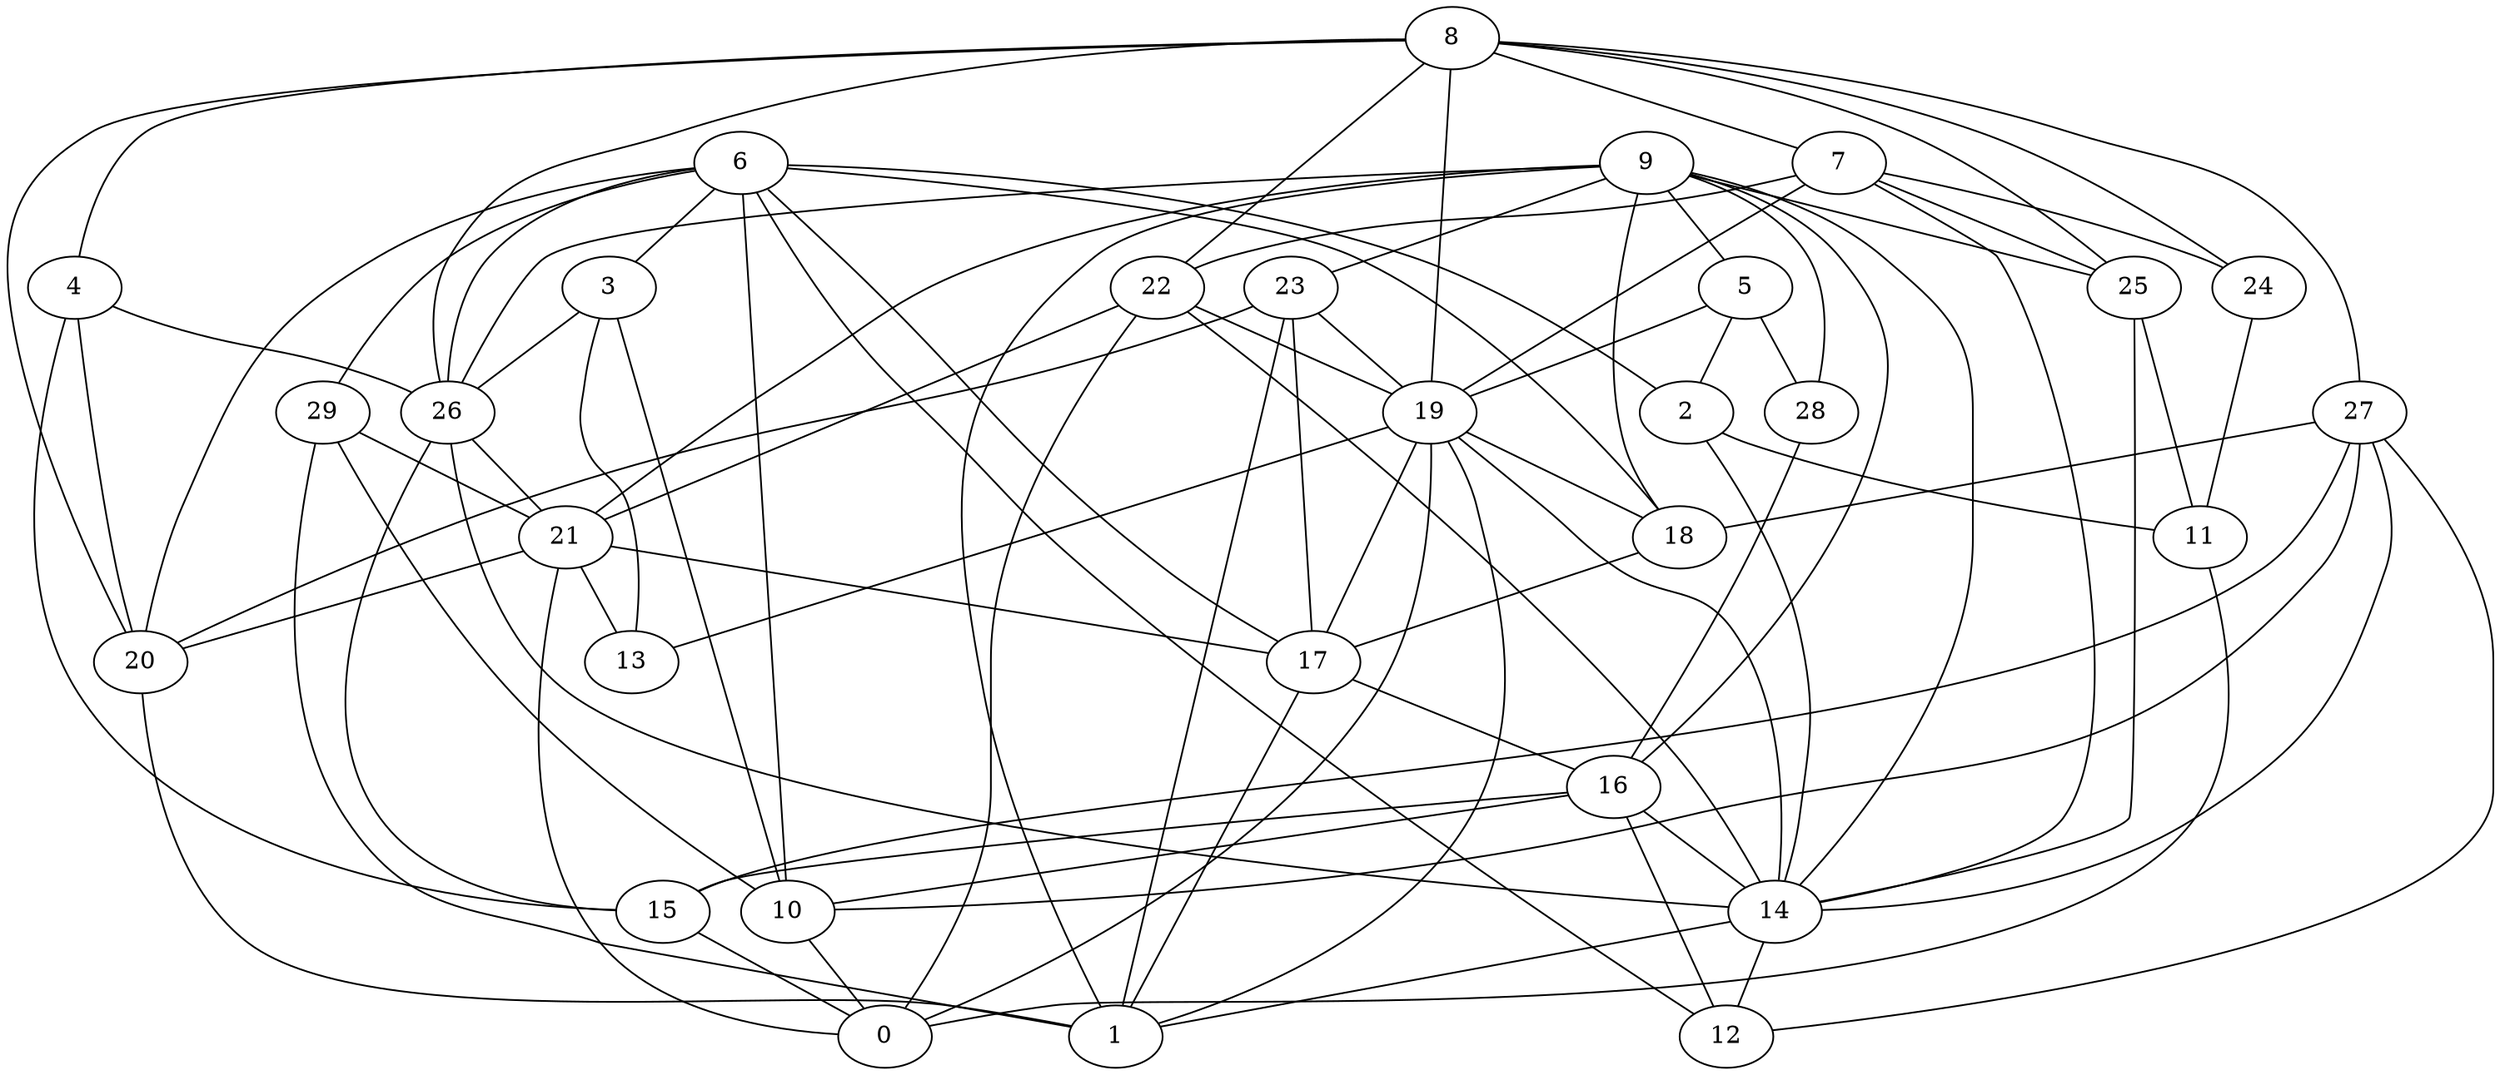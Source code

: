 digraph GG_graph {

subgraph G_graph {
edge [color = black]
"6" -> "12" [dir = none]
"3" -> "10" [dir = none]
"16" -> "14" [dir = none]
"16" -> "10" [dir = none]
"9" -> "21" [dir = none]
"9" -> "28" [dir = none]
"9" -> "16" [dir = none]
"9" -> "23" [dir = none]
"22" -> "0" [dir = none]
"29" -> "10" [dir = none]
"27" -> "18" [dir = none]
"27" -> "10" [dir = none]
"14" -> "12" [dir = none]
"14" -> "1" [dir = none]
"26" -> "15" [dir = none]
"17" -> "1" [dir = none]
"23" -> "19" [dir = none]
"23" -> "20" [dir = none]
"11" -> "0" [dir = none]
"8" -> "26" [dir = none]
"8" -> "7" [dir = none]
"8" -> "4" [dir = none]
"8" -> "20" [dir = none]
"25" -> "11" [dir = none]
"25" -> "14" [dir = none]
"2" -> "11" [dir = none]
"19" -> "13" [dir = none]
"5" -> "2" [dir = none]
"24" -> "11" [dir = none]
"9" -> "1" [dir = none]
"22" -> "14" [dir = none]
"18" -> "17" [dir = none]
"6" -> "3" [dir = none]
"7" -> "25" [dir = none]
"6" -> "20" [dir = none]
"8" -> "19" [dir = none]
"7" -> "19" [dir = none]
"6" -> "10" [dir = none]
"7" -> "24" [dir = none]
"9" -> "25" [dir = none]
"23" -> "17" [dir = none]
"19" -> "14" [dir = none]
"2" -> "14" [dir = none]
"7" -> "22" [dir = none]
"26" -> "14" [dir = none]
"21" -> "13" [dir = none]
"10" -> "0" [dir = none]
"21" -> "0" [dir = none]
"6" -> "17" [dir = none]
"16" -> "15" [dir = none]
"4" -> "15" [dir = none]
"21" -> "17" [dir = none]
"27" -> "15" [dir = none]
"27" -> "12" [dir = none]
"9" -> "5" [dir = none]
"5" -> "19" [dir = none]
"9" -> "14" [dir = none]
"9" -> "26" [dir = none]
"9" -> "18" [dir = none]
"8" -> "24" [dir = none]
"19" -> "18" [dir = none]
"3" -> "13" [dir = none]
"7" -> "14" [dir = none]
"17" -> "16" [dir = none]
"4" -> "26" [dir = none]
"29" -> "1" [dir = none]
"22" -> "21" [dir = none]
"19" -> "0" [dir = none]
"19" -> "1" [dir = none]
"15" -> "0" [dir = none]
"20" -> "1" [dir = none]
"6" -> "18" [dir = none]
"28" -> "16" [dir = none]
"6" -> "2" [dir = none]
"21" -> "20" [dir = none]
"8" -> "22" [dir = none]
"8" -> "25" [dir = none]
"27" -> "14" [dir = none]
"3" -> "26" [dir = none]
"26" -> "21" [dir = none]
"19" -> "17" [dir = none]
"29" -> "21" [dir = none]
"6" -> "26" [dir = none]
"23" -> "1" [dir = none]
"16" -> "12" [dir = none]
"22" -> "19" [dir = none]
"8" -> "27" [dir = none]
"4" -> "20" [dir = none]
"5" -> "28" [dir = none]
"6" -> "29" [dir = none]
}

}
